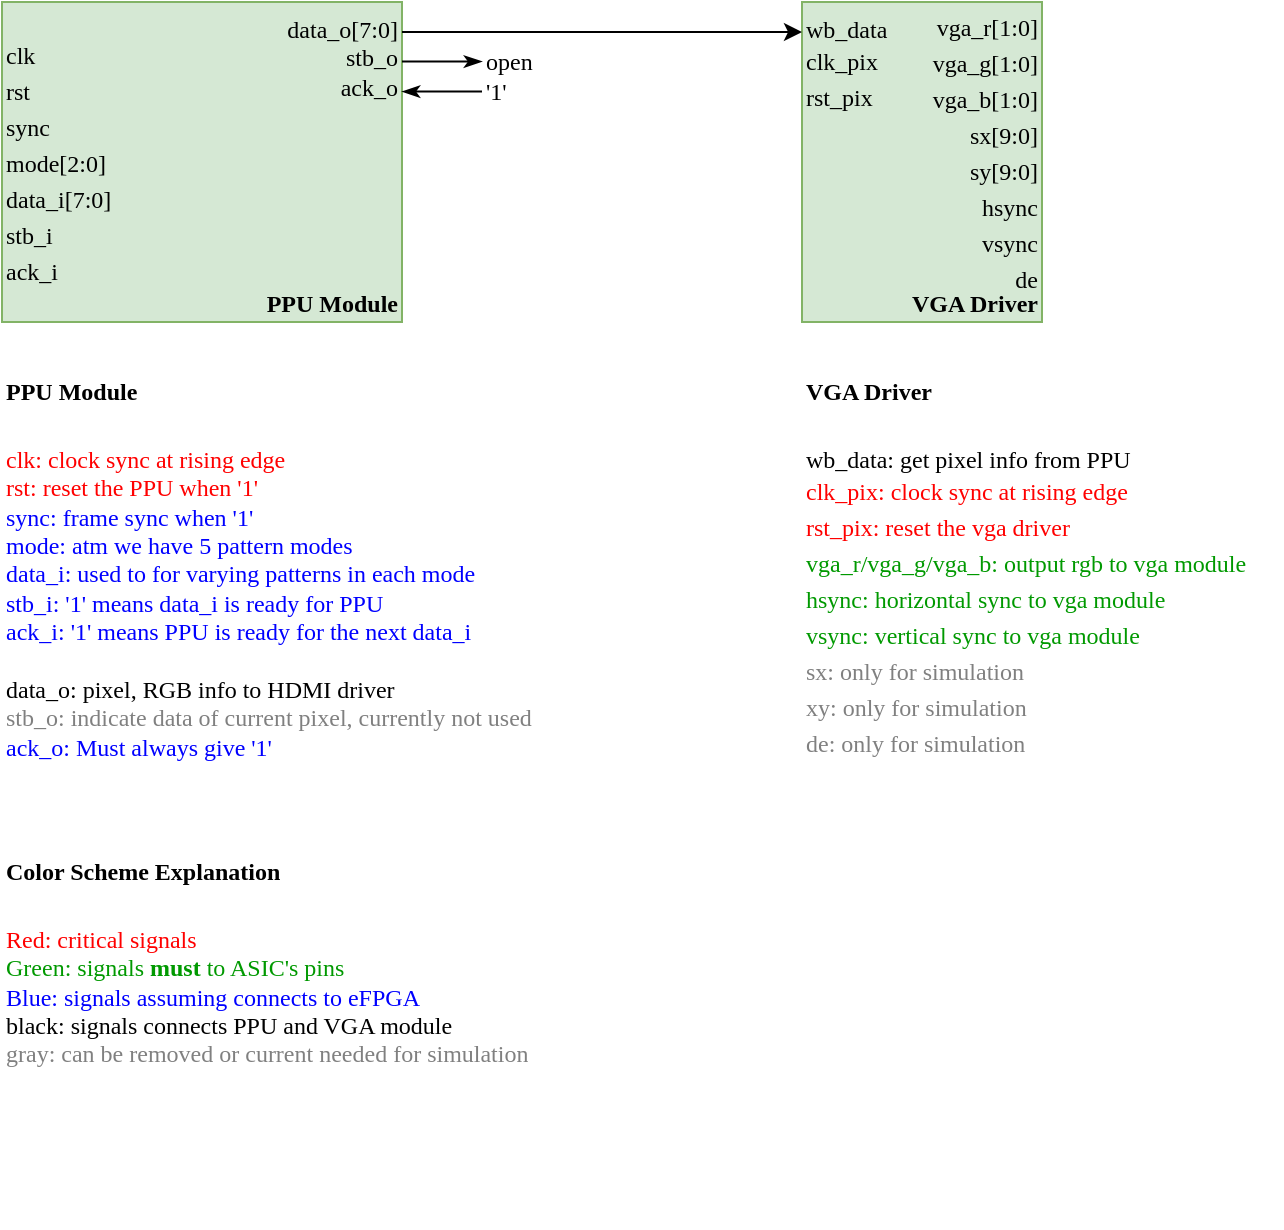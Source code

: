 <mxfile version="24.7.17">
  <diagram name="Page-1" id="LDDVS30_FCt_WKraPCC-">
    <mxGraphModel dx="1263" dy="768" grid="1" gridSize="10" guides="1" tooltips="1" connect="1" arrows="1" fold="1" page="1" pageScale="1" pageWidth="1169" pageHeight="827" math="0" shadow="0">
      <root>
        <mxCell id="0" />
        <mxCell id="1" parent="0" />
        <mxCell id="ta-9Zewc6l0BBQKFh38Z-1" value="&lt;span style=&quot;font-weight: 700;&quot;&gt;PPU Module&lt;/span&gt;" style="rounded=0;whiteSpace=wrap;html=1;fillColor=#d5e8d4;strokeColor=#82b366;align=right;verticalAlign=bottom;fontFamily=Times New Roman;" vertex="1" parent="1">
          <mxGeometry x="320" y="190" width="200" height="160" as="geometry" />
        </mxCell>
        <mxCell id="ta-9Zewc6l0BBQKFh38Z-2" value="&lt;div style=&quot;font-weight: normal; font-size: 12px; line-height: 18px; white-space: pre;&quot;&gt;&lt;div&gt;&lt;span style=&quot;&quot;&gt;clk&lt;/span&gt;&lt;/div&gt;&lt;div&gt;rst&lt;/div&gt;&lt;div&gt;sync&lt;/div&gt;&lt;div&gt;mode[2:0]&lt;/div&gt;&lt;div&gt;data_i&lt;span style=&quot;background-color: initial;&quot;&gt;[7:0]&lt;/span&gt;&lt;/div&gt;&lt;div&gt;stb_i&lt;/div&gt;&lt;div&gt;ack_i&lt;/div&gt;&lt;/div&gt;" style="text;whiteSpace=wrap;html=1;fontColor=default;labelBackgroundColor=none;align=left;verticalAlign=middle;fontFamily=Times New Roman;" vertex="1" parent="1">
          <mxGeometry x="320" y="190" width="110" height="160" as="geometry" />
        </mxCell>
        <mxCell id="ta-9Zewc6l0BBQKFh38Z-5" value="&lt;span style=&quot;font-weight: 700;&quot;&gt;VGA Driver&lt;/span&gt;" style="rounded=0;whiteSpace=wrap;html=1;fillColor=#d5e8d4;strokeColor=#82b366;verticalAlign=bottom;align=right;fontFamily=Times New Roman;" vertex="1" parent="1">
          <mxGeometry x="720" y="190" width="120" height="160" as="geometry" />
        </mxCell>
        <mxCell id="ta-9Zewc6l0BBQKFh38Z-6" value="&lt;div style=&quot;forced-color-adjust: none; font-size: 12px; font-style: normal; font-variant-ligatures: normal; font-variant-caps: normal; font-weight: 400; letter-spacing: normal; orphans: 2; text-indent: 0px; text-transform: none; widows: 2; word-spacing: 0px; -webkit-text-stroke-width: 0px; white-space: pre; text-decoration-thickness: initial; text-decoration-style: initial; text-decoration-color: initial;&quot;&gt;data_o&lt;span style=&quot;forced-color-adjust: none;&quot;&gt;[7:0]&lt;/span&gt;&lt;/div&gt;&lt;div style=&quot;forced-color-adjust: none; font-size: 12px; font-style: normal; font-variant-ligatures: normal; font-variant-caps: normal; font-weight: 400; letter-spacing: normal; orphans: 2; text-indent: 0px; text-transform: none; widows: 2; word-spacing: 0px; -webkit-text-stroke-width: 0px; white-space: pre; text-decoration-thickness: initial; text-decoration-style: initial; text-decoration-color: initial;&quot;&gt;stb_o&lt;/div&gt;&lt;div style=&quot;forced-color-adjust: none; font-size: 12px; font-style: normal; font-variant-ligatures: normal; font-variant-caps: normal; font-weight: 400; letter-spacing: normal; orphans: 2; text-indent: 0px; text-transform: none; widows: 2; word-spacing: 0px; -webkit-text-stroke-width: 0px; white-space: pre; text-decoration-thickness: initial; text-decoration-style: initial; text-decoration-color: initial;&quot;&gt;ack_o&lt;/div&gt;" style="text;whiteSpace=wrap;html=1;align=right;fontColor=default;labelBackgroundColor=none;verticalAlign=top;fontFamily=Times New Roman;" vertex="1" parent="1">
          <mxGeometry x="430" y="190" width="90" height="60" as="geometry" />
        </mxCell>
        <mxCell id="ta-9Zewc6l0BBQKFh38Z-8" value="" style="endArrow=classicThin;html=1;rounded=0;endFill=1;fontFamily=Times New Roman;" edge="1" parent="1">
          <mxGeometry width="50" height="50" relative="1" as="geometry">
            <mxPoint x="520" y="219.8" as="sourcePoint" />
            <mxPoint x="560" y="219.8" as="targetPoint" />
          </mxGeometry>
        </mxCell>
        <mxCell id="ta-9Zewc6l0BBQKFh38Z-9" value="" style="endArrow=none;html=1;rounded=0;endFill=0;startArrow=classicThin;startFill=1;fontFamily=Times New Roman;" edge="1" parent="1">
          <mxGeometry width="50" height="50" relative="1" as="geometry">
            <mxPoint x="520" y="234.8" as="sourcePoint" />
            <mxPoint x="560" y="234.8" as="targetPoint" />
          </mxGeometry>
        </mxCell>
        <mxCell id="ta-9Zewc6l0BBQKFh38Z-12" value="&lt;h1 style=&quot;margin-top: 0px;&quot;&gt;&lt;span style=&quot;background-color: initial; font-size: 12px;&quot;&gt;VGA Driver&lt;/span&gt;&lt;/h1&gt;&lt;div&gt;&lt;div style=&quot;white-space: pre;&quot;&gt;&lt;span style=&quot;background-color: initial;&quot;&gt;wb_data: get pixel info from PPU&lt;/span&gt;&lt;br&gt;&lt;/div&gt;&lt;div style=&quot;white-space: pre;&quot;&gt;&lt;div style=&quot;line-height: 18px;&quot;&gt;&lt;font color=&quot;#ff0000&quot;&gt;clk_pix: &lt;span style=&quot;white-space: normal; background-color: initial;&quot;&gt;clock sync at rising edge&lt;/span&gt;&lt;/font&gt;&lt;/div&gt;&lt;div style=&quot;line-height: 18px;&quot;&gt;&lt;div style=&quot;line-height: 18px;&quot;&gt;&lt;font color=&quot;#ff0000&quot;&gt;rst_pix: &lt;span style=&quot;white-space: normal; background-color: initial;&quot;&gt;reset the vga driver&lt;/span&gt;&lt;/font&gt;&lt;/div&gt;&lt;div style=&quot;line-height: 18px;&quot;&gt;&lt;div style=&quot;line-height: 18px;&quot;&gt;&lt;font color=&quot;#009900&quot;&gt;&lt;span style=&quot;background-color: initial;&quot;&gt;vga_r/&lt;/span&gt;&lt;span style=&quot;background-color: initial;&quot;&gt;vga_g/&lt;/span&gt;&lt;span style=&quot;background-color: initial;&quot;&gt;vga_b&lt;/span&gt;&lt;span style=&quot;background-color: initial;&quot;&gt;: output rgb to vga module&lt;/span&gt;&lt;/font&gt;&lt;/div&gt;&lt;div style=&quot;line-height: 18px;&quot;&gt;&lt;font color=&quot;#009900&quot;&gt;hsync: horizontal sync &lt;span style=&quot;background-color: initial;&quot;&gt;to vga module&lt;/span&gt;&lt;/font&gt;&lt;/div&gt;&lt;div style=&quot;line-height: 18px;&quot;&gt;&lt;font color=&quot;#009900&quot;&gt;vsync: vertical sync &lt;span style=&quot;background-color: initial;&quot;&gt;to vga module&lt;/span&gt;&lt;/font&gt;&lt;/div&gt;&lt;div style=&quot;line-height: 18px;&quot;&gt;&lt;div style=&quot;line-height: 18px;&quot;&gt;&lt;div style=&quot;line-height: 18px;&quot;&gt;&lt;div style=&quot;line-height: 18px;&quot;&gt;&lt;div style=&quot;line-height: 18px;&quot;&gt;&lt;div style=&quot;line-height: 18px;&quot;&gt;&lt;font color=&quot;#808080&quot;&gt;sx: only for simulation&lt;/font&gt;&lt;/div&gt;&lt;div style=&quot;line-height: 18px;&quot;&gt;&lt;font color=&quot;#808080&quot;&gt;xy&lt;span style=&quot;background-color: initial;&quot;&gt;: only for simulation&lt;/span&gt;&lt;/font&gt;&lt;/div&gt;&lt;div style=&quot;line-height: 18px;&quot;&gt;&lt;font color=&quot;#808080&quot;&gt;de&lt;span style=&quot;background-color: initial;&quot;&gt;: only for simulation&lt;/span&gt;&lt;/font&gt;&lt;/div&gt;&lt;/div&gt;&lt;/div&gt;&lt;/div&gt;&lt;/div&gt;&lt;/div&gt;&lt;/div&gt;&lt;/div&gt;&lt;/div&gt;&lt;/div&gt;" style="text;html=1;whiteSpace=wrap;overflow=hidden;rounded=0;fontFamily=Times New Roman;align=left;" vertex="1" parent="1">
          <mxGeometry x="720" y="360" width="240" height="230" as="geometry" />
        </mxCell>
        <mxCell id="ta-9Zewc6l0BBQKFh38Z-13" value="&lt;h1 style=&quot;margin-top: 0px;&quot;&gt;&lt;font style=&quot;font-size: 12px;&quot;&gt;PPU Module&lt;/font&gt;&lt;/h1&gt;&lt;div&gt;&lt;font color=&quot;#ff0000&quot;&gt;clk: clock sync at rising edge&lt;/font&gt;&lt;/div&gt;&lt;div&gt;&lt;font color=&quot;#ff0000&quot;&gt;rst: reset the PPU when &#39;1&#39;&lt;/font&gt;&lt;/div&gt;&lt;div&gt;&lt;font color=&quot;#0000ff&quot;&gt;sync: frame sync when &#39;1&#39;&lt;/font&gt;&lt;/div&gt;&lt;div&gt;&lt;font color=&quot;#0000ff&quot;&gt;mode: atm we have 5 pattern modes&lt;/font&gt;&lt;/div&gt;&lt;div&gt;&lt;font color=&quot;#0000ff&quot;&gt;&lt;span style=&quot;white-space: pre;&quot;&gt;data_i: used to for varying patterns in each mode&lt;/span&gt;&lt;br&gt;&lt;/font&gt;&lt;/div&gt;&lt;div&gt;&lt;font color=&quot;#0000ff&quot;&gt;&lt;span style=&quot;white-space: pre;&quot;&gt;stb_i: &#39;1&#39; means data_i is ready for PPU&lt;/span&gt;&lt;/font&gt;&lt;/div&gt;&lt;div&gt;&lt;font color=&quot;#0000ff&quot;&gt;&lt;span style=&quot;white-space: pre;&quot;&gt;ack_i: &#39;1&#39; means PPU is ready for the next data_i&lt;/span&gt;&lt;/font&gt;&lt;/div&gt;&lt;div&gt;&lt;font&gt;&lt;span style=&quot;white-space: pre;&quot;&gt;&lt;br&gt;&lt;/span&gt;&lt;/font&gt;&lt;/div&gt;&lt;div&gt;&lt;div style=&quot;white-space: pre;&quot;&gt;data_o: pixel, RGB info to HDMI driver&lt;/div&gt;&lt;div style=&quot;white-space: pre;&quot;&gt;&lt;font color=&quot;#808080&quot;&gt;stb_o: indicate data of current pixel, &lt;span style=&quot;background-color: initial;&quot;&gt;currently not used&lt;/span&gt;&lt;/font&gt;&lt;/div&gt;&lt;div style=&quot;white-space: pre;&quot;&gt;&lt;font color=&quot;#0000ff&quot;&gt;ack_o: Must always give &#39;1&#39;&lt;/font&gt;&lt;/div&gt;&lt;/div&gt;" style="text;html=1;whiteSpace=wrap;overflow=hidden;rounded=0;fontFamily=Times New Roman;" vertex="1" parent="1">
          <mxGeometry x="320" y="360" width="280" height="230" as="geometry" />
        </mxCell>
        <mxCell id="ta-9Zewc6l0BBQKFh38Z-15" value="&lt;div style=&quot;forced-color-adjust: none; font-size: 12px; font-style: normal; font-variant-ligatures: normal; font-variant-caps: normal; font-weight: 400; letter-spacing: normal; orphans: 2; text-indent: 0px; text-transform: none; widows: 2; word-spacing: 0px; -webkit-text-stroke-width: 0px; white-space: pre; text-decoration-thickness: initial; text-decoration-style: initial; text-decoration-color: initial;&quot;&gt;&lt;div style=&quot;line-height: 18px;&quot;&gt;&lt;span style=&quot;&quot;&gt;vga_r[1:0]&lt;/span&gt;&lt;br&gt;&lt;/div&gt;&lt;div style=&quot;line-height: 18px;&quot;&gt;&lt;div style=&quot;line-height: 18px;&quot;&gt;&lt;div style=&quot;line-height: 18px;&quot;&gt;&lt;div style=&quot;line-height: 18px;&quot;&gt;&lt;div style=&quot;line-height: 18px;&quot;&gt;vga_g&lt;span style=&quot;&quot;&gt;[1:0]&lt;/span&gt;&lt;/div&gt;&lt;div style=&quot;line-height: 18px;&quot;&gt;&lt;div style=&quot;line-height: 18px;&quot;&gt;vga_b&lt;span style=&quot;&quot;&gt;[1:0]&lt;/span&gt;&lt;/div&gt;&lt;div style=&quot;line-height: 18px;&quot;&gt;sx[9:0]&lt;/div&gt;&lt;div style=&quot;line-height: 18px;&quot;&gt;sy&lt;span style=&quot;&quot;&gt;[9:0]&lt;/span&gt;&lt;/div&gt;&lt;div style=&quot;line-height: 18px;&quot;&gt;&lt;span style=&quot;&quot;&gt;hsync&lt;/span&gt;&lt;br&gt;&lt;/div&gt;&lt;div style=&quot;line-height: 18px;&quot;&gt;&lt;div style=&quot;line-height: 18px;&quot;&gt;vsync&lt;/div&gt;&lt;div style=&quot;line-height: 18px;&quot;&gt;&lt;span style=&quot;&quot;&gt;de&lt;/span&gt;&lt;br&gt;&lt;/div&gt;&lt;/div&gt;&lt;/div&gt;&lt;/div&gt;&lt;/div&gt;&lt;/div&gt;&lt;/div&gt;&lt;/div&gt;" style="text;whiteSpace=wrap;html=1;align=right;fontColor=default;labelBackgroundColor=none;verticalAlign=middle;strokeColor=none;fontFamily=Times New Roman;" vertex="1" parent="1">
          <mxGeometry x="780" y="190" width="60" height="150" as="geometry" />
        </mxCell>
        <mxCell id="ta-9Zewc6l0BBQKFh38Z-16" value="&#39;1&#39;" style="text;html=1;align=left;verticalAlign=middle;whiteSpace=wrap;rounded=0;fontFamily=Times New Roman;" vertex="1" parent="1">
          <mxGeometry x="560" y="220" width="20" height="30" as="geometry" />
        </mxCell>
        <mxCell id="ta-9Zewc6l0BBQKFh38Z-17" value="open" style="text;html=1;align=left;verticalAlign=middle;whiteSpace=wrap;rounded=0;fontFamily=Times New Roman;" vertex="1" parent="1">
          <mxGeometry x="560" y="205" width="30" height="30" as="geometry" />
        </mxCell>
        <mxCell id="ta-9Zewc6l0BBQKFh38Z-19" value="&lt;div style=&quot;forced-color-adjust: none; font-size: 12px; font-style: normal; font-variant-ligatures: normal; font-variant-caps: normal; font-weight: 400; letter-spacing: normal; orphans: 2; text-indent: 0px; text-transform: none; widows: 2; word-spacing: 0px; -webkit-text-stroke-width: 0px; white-space: pre; text-decoration-thickness: initial; text-decoration-style: initial; text-decoration-color: initial;&quot;&gt;&lt;span style=&quot;background-color: initial;&quot;&gt;wb_data&lt;/span&gt;&lt;br&gt;&lt;/div&gt;&lt;div style=&quot;forced-color-adjust: none; font-size: 12px; font-style: normal; font-variant-ligatures: normal; font-variant-caps: normal; font-weight: 400; letter-spacing: normal; orphans: 2; text-indent: 0px; text-transform: none; widows: 2; word-spacing: 0px; -webkit-text-stroke-width: 0px; white-space: pre; text-decoration-thickness: initial; text-decoration-style: initial; text-decoration-color: initial;&quot;&gt;&lt;div style=&quot;line-height: 18px;&quot;&gt;clk_pix&lt;/div&gt;&lt;div style=&quot;line-height: 18px;&quot;&gt;&lt;div style=&quot;line-height: 18px;&quot;&gt;rst_pix&lt;/div&gt;&lt;/div&gt;&lt;/div&gt;" style="text;whiteSpace=wrap;html=1;align=left;fontColor=default;labelBackgroundColor=none;verticalAlign=top;fontFamily=Times New Roman;" vertex="1" parent="1">
          <mxGeometry x="720" y="190" width="90" height="60" as="geometry" />
        </mxCell>
        <mxCell id="ta-9Zewc6l0BBQKFh38Z-20" style="edgeStyle=orthogonalEdgeStyle;rounded=0;orthogonalLoop=1;jettySize=auto;html=1;exitX=1;exitY=0.25;exitDx=0;exitDy=0;entryX=0;entryY=0.25;entryDx=0;entryDy=0;" edge="1" parent="1" source="ta-9Zewc6l0BBQKFh38Z-6" target="ta-9Zewc6l0BBQKFh38Z-19">
          <mxGeometry relative="1" as="geometry">
            <mxPoint x="710" y="235" as="targetPoint" />
            <Array as="points">
              <mxPoint x="670" y="205" />
              <mxPoint x="670" y="205" />
            </Array>
          </mxGeometry>
        </mxCell>
        <mxCell id="ta-9Zewc6l0BBQKFh38Z-23" value="&lt;h1 style=&quot;margin-top: 0px;&quot;&gt;&lt;span style=&quot;background-color: initial; font-size: 12px;&quot;&gt;Color Scheme Explanation&lt;/span&gt;&lt;/h1&gt;&lt;div&gt;&lt;font color=&quot;#ff0000&quot;&gt;Red: critical signals&lt;/font&gt;&lt;/div&gt;&lt;div&gt;&lt;font color=&quot;#009900&quot;&gt;Green: signals &lt;b style=&quot;&quot;&gt;must&lt;/b&gt; to ASIC&#39;s pins&lt;br&gt;&lt;/font&gt;&lt;/div&gt;&lt;div&gt;&lt;font color=&quot;#0000ff&quot;&gt;Blue: signals assuming connects to eFPGA&lt;/font&gt;&lt;/div&gt;&lt;div&gt;black: signals connects PPU and VGA module&lt;/div&gt;&lt;div&gt;&lt;font color=&quot;#808080&quot;&gt;gray: can be removed or current needed for simulation&lt;/font&gt;&lt;/div&gt;&lt;div&gt;&lt;font color=&quot;#0000ff&quot;&gt;&lt;br&gt;&lt;/font&gt;&lt;/div&gt;&lt;div&gt;&lt;font color=&quot;#0000ff&quot;&gt;&amp;nbsp;&lt;/font&gt;&lt;/div&gt;" style="text;html=1;whiteSpace=wrap;overflow=hidden;rounded=0;fontFamily=Times New Roman;" vertex="1" parent="1">
          <mxGeometry x="320" y="600" width="640" height="200" as="geometry" />
        </mxCell>
      </root>
    </mxGraphModel>
  </diagram>
</mxfile>
